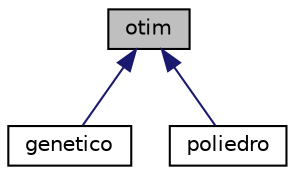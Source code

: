 digraph "otim"
{
  edge [fontname="Helvetica",fontsize="10",labelfontname="Helvetica",labelfontsize="10"];
  node [fontname="Helvetica",fontsize="10",shape=record];
  Node0 [label="otim",height=0.2,width=0.4,color="black", fillcolor="grey75", style="filled", fontcolor="black"];
  Node0 -> Node1 [dir="back",color="midnightblue",fontsize="10",style="solid",fontname="Helvetica"];
  Node1 [label="genetico",height=0.2,width=0.4,color="black", fillcolor="white", style="filled",URL="$classgenetico.html"];
  Node0 -> Node2 [dir="back",color="midnightblue",fontsize="10",style="solid",fontname="Helvetica"];
  Node2 [label="poliedro",height=0.2,width=0.4,color="black", fillcolor="white", style="filled",URL="$classpoliedro.html"];
}
